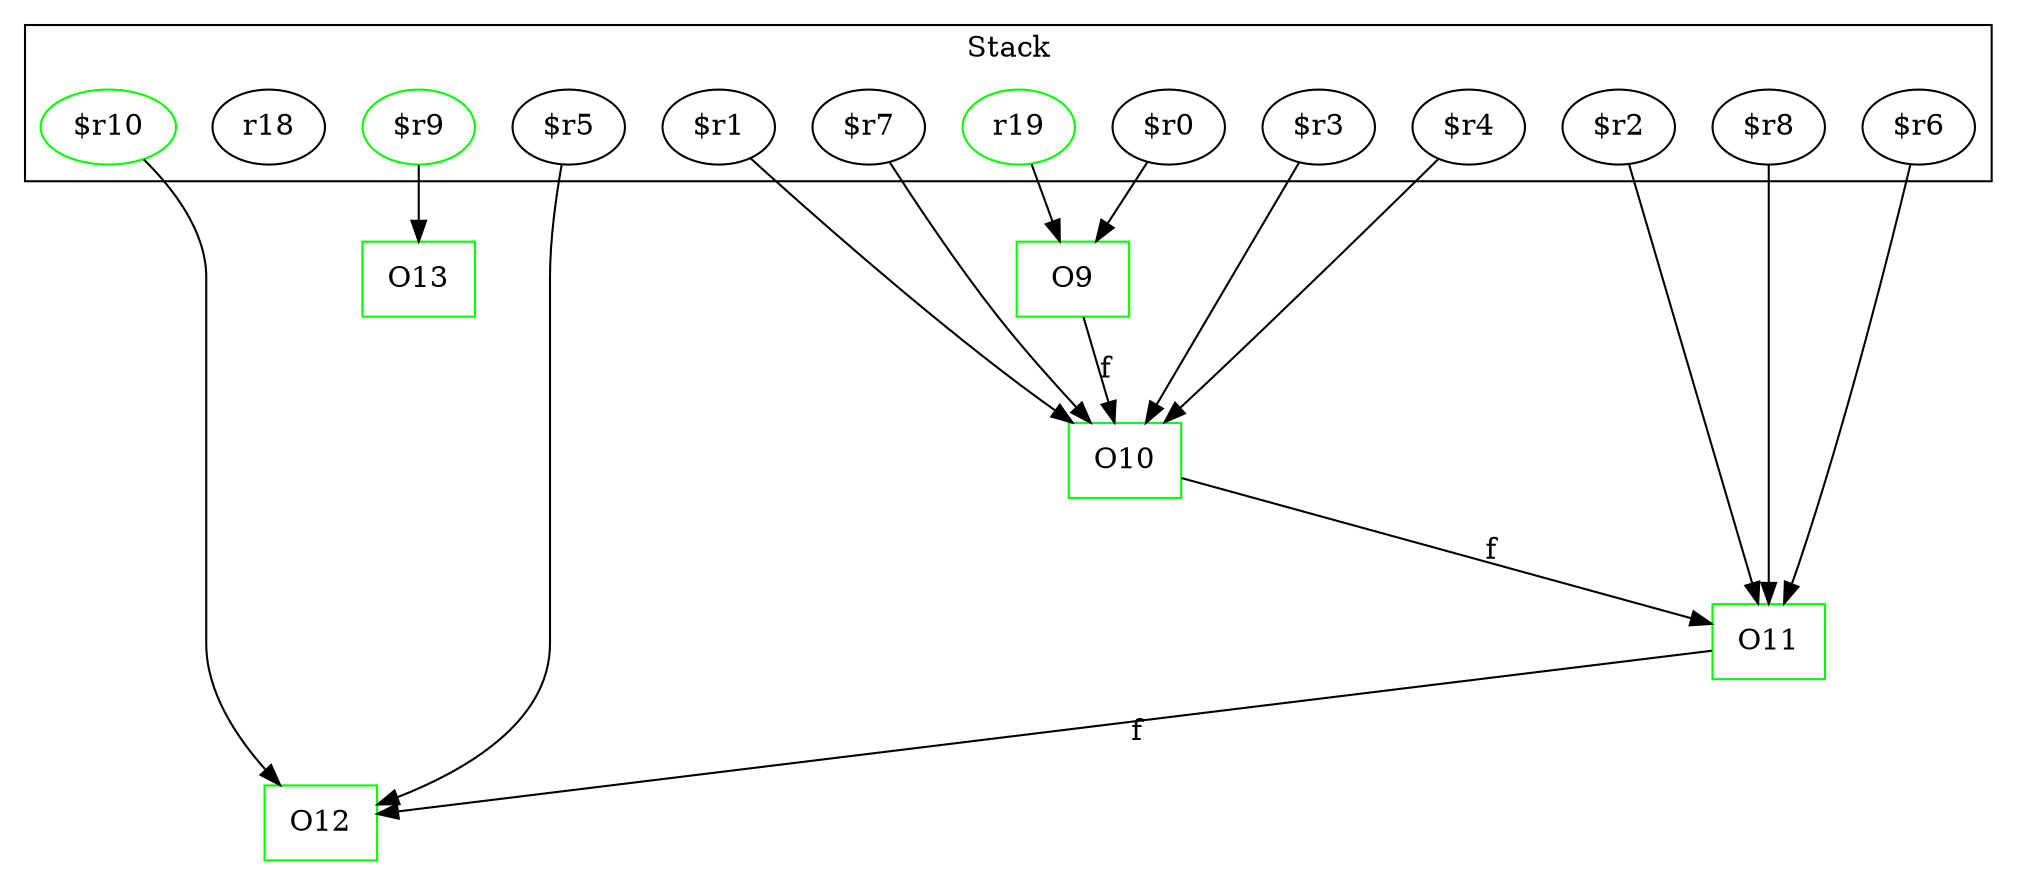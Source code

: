digraph sample {
  rankDir="LR";
  subgraph cluster_0 {
    label="Stack"
    "$r10"; "$r9"; "$r7"; "$r8"; "$r5"; "$r6"; "$r3"; "$r4"; "$r1"; "$r2"; "$r0"; "r18"; "r19"; 
  }
  "$r10" -> { O12 };
  "$r9" -> { O13 };
  "$r7" -> { O10 };
  "$r8" -> { O11 };
  "$r5" -> { O12 };
  "$r6" -> { O11 };
  "$r3" -> { O10 };
  "$r4" -> { O10 };
  "$r1" -> { O10 };
  "$r2" -> { O11 };
  "$r0" -> { O9 };
  "r18" -> { };
  "r19" -> { O9 };
  O13[shape=box];
  O12[shape=box];
  O9[shape=box];
  O11[shape=box];
  O10[shape=box];
  O9 -> O10[label="f", weight="0.2"]
  O11 -> O12[label="f", weight="0.2"]
  O10 -> O11[label="f", weight="0.2"]
  O13[color="green"];
  O12[color="green"];
  "$r10"[color="green"];
  "$r9"[color="green"];
  "r19"[color="green"];
  O9[color="green"];
  O11[color="green"];
  O10[color="green"];
}
